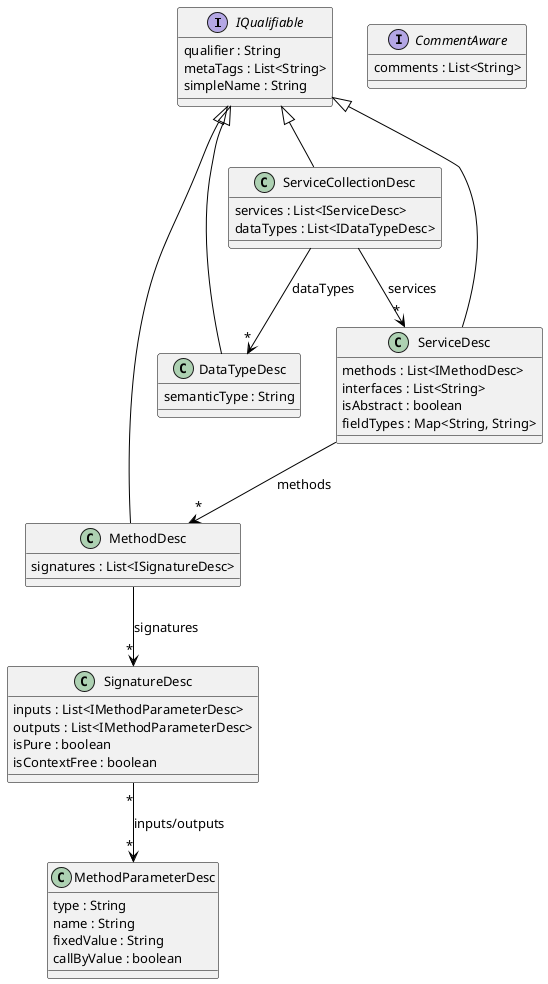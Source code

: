 @startuml

skinparam defaultFontName "Avenir"
skinparam defaultFontSize 13
skinparam classBorderColor black
skinparam ArrowColor black

interface "IQualifiable" {
  qualifier : String
  metaTags : List<String>
  simpleName : String
}

interface "CommentAware" {
  comments : List<String>
}


class "MethodDesc" {
  signatures : List<ISignatureDesc>
}

class "MethodParameterDesc" {
  type : String
  name : String
  fixedValue : String
  callByValue : boolean
}

class "ServiceCollectionDesc" {
  services : List<IServiceDesc>
  dataTypes : List<IDataTypeDesc>
}

class "ServiceDesc" {
  methods : List<IMethodDesc>
  interfaces : List<String>
  isAbstract : boolean
  fieldTypes : Map<String, String>

}

class "SignatureDesc" {
  inputs : List<IMethodParameterDesc>
  outputs : List<IMethodParameterDesc>
  isPure : boolean
  isContextFree : boolean

}

class "DataTypeDesc" {
  semanticType : String
}

'"CommentAware" <|-- "MethodDesc"
'"CommentAware" <|-- "ServiceCollectionDesc"
'"CommentAware" <|-- "ServiceDesc"
'"CommentAware" <|-- "SignatureDesc"
'"CommentAware" <|-- "DataTypeDesc"
"IQualifiable" <|-- "MethodDesc"
"IQualifiable" <|-- "ServiceCollectionDesc"
"IQualifiable" <|-- "ServiceDesc"
"IQualifiable" <|-- "DataTypeDesc"

"MethodDesc" --> "*" "SignatureDesc" : signatures
"ServiceCollectionDesc" --> "*" "DataTypeDesc" : dataTypes
"ServiceCollectionDesc" --> "*" "ServiceDesc" : services
"ServiceDesc" --> "*" "MethodDesc" : methods
"SignatureDesc" "*" --> "*" "MethodParameterDesc" : inputs/outputs


@enduml
